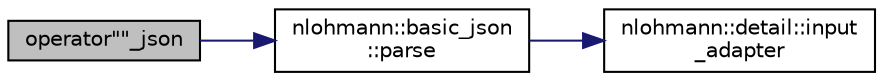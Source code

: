 digraph "operator&quot;&quot;_json"
{
 // LATEX_PDF_SIZE
  edge [fontname="Helvetica",fontsize="10",labelfontname="Helvetica",labelfontsize="10"];
  node [fontname="Helvetica",fontsize="10",shape=record];
  rankdir="LR";
  Node1 [label="operator\"\"_json",height=0.2,width=0.4,color="black", fillcolor="grey75", style="filled", fontcolor="black",tooltip="user-defined string literal for JSON values"];
  Node1 -> Node2 [color="midnightblue",fontsize="10",style="solid"];
  Node2 [label="nlohmann::basic_json\l::parse",height=0.2,width=0.4,color="black", fillcolor="white", style="filled",URL="$classnlohmann_1_1basic__json.html#a633db4570bf0afb137dec11a2439acee",tooltip="deserialize from a compatible input"];
  Node2 -> Node3 [color="midnightblue",fontsize="10",style="solid"];
  Node3 [label="nlohmann::detail::input\l_adapter",height=0.2,width=0.4,color="black", fillcolor="white", style="filled",URL="$namespacenlohmann_1_1detail.html#ad11a087dbe66eade5af4056aef9600bf",tooltip=" "];
}
